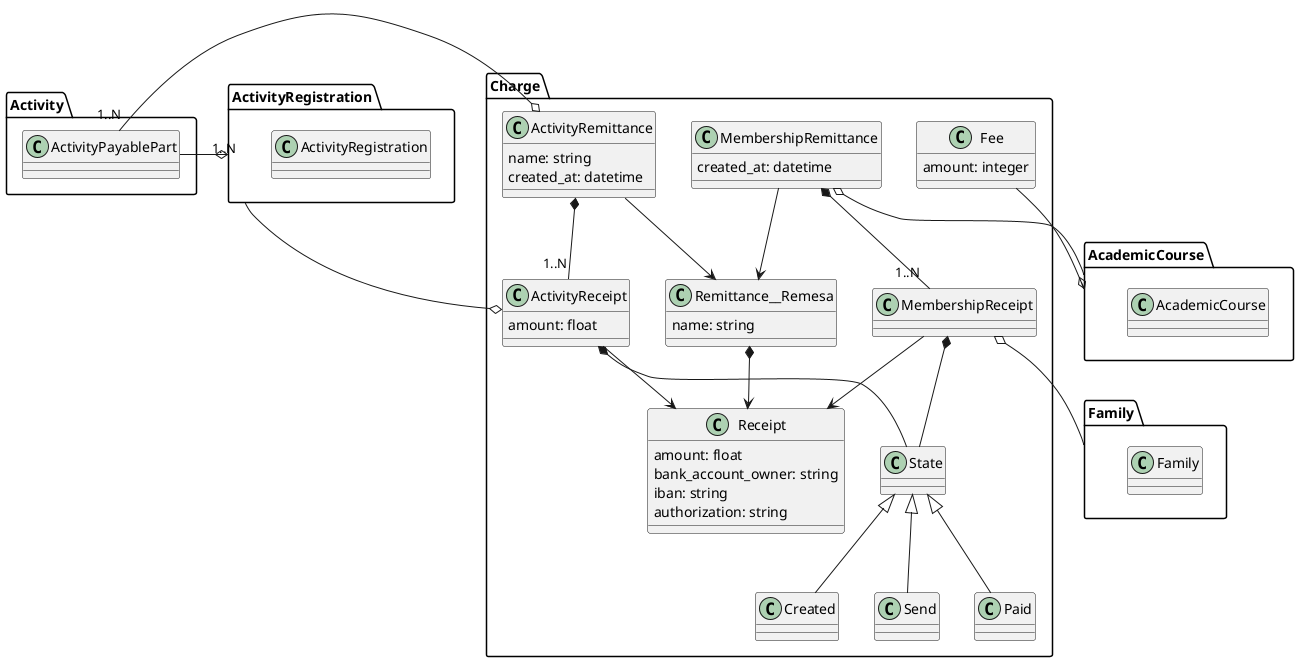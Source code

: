 @startuml
package Charge{
  class ActivityRemittance{
    name: string
    created_at: datetime
  }
  class ActivityReceipt {
    amount: float
  }
  class MembershipRemittance {
    created_at: datetime
  }
  class MembershipReceipt

  class State
  class Created
  class Send
  class Paid
  State <|-- Created
  State <|-- Send
  State <|-- Paid

  class Remittance__Remesa {
    name: string
  }
  class Receipt {
    amount: float
    bank_account_owner: string
    iban: string
    authorization: string
  }

  class Fee{
    amount: integer
  }

  Remittance__Remesa *--> Receipt
  ActivityReceipt --> Receipt
  ActivityRemittance --> Remittance__Remesa
  MembershipReceipt --> Receipt
  MembershipRemittance --> Remittance__Remesa

  ActivityReceipt *-- State
  ActivityRemittance *-- "1..N" ActivityReceipt
  MembershipReceipt *-- State
  MembershipRemittance *-- "1..N" MembershipReceipt
}

package Activity{
  class ActivityPayablePart
}

ActivityPayablePart "1..N" -right-o ActivityRemittance

package ActivityRegistration {
  class ActivityRegistration
}

ActivityRegistration "1..N" --o ActivityReceipt

ActivityRegistration o--left ActivityPayablePart

package AcademicCourse{
  class AcademicCourse
}

Fee --o AcademicCourse
MembershipRemittance o-- AcademicCourse

package Family{
  class Family
}
MembershipReceipt o--  Family
@enduml